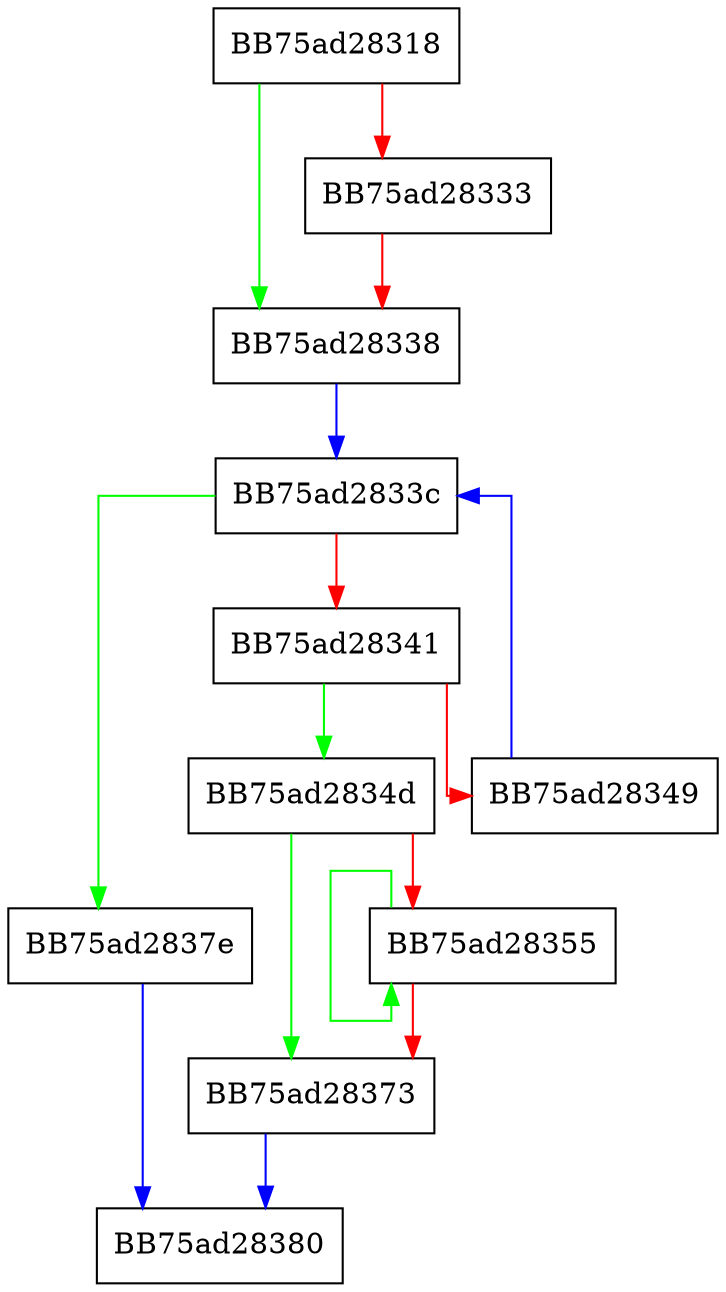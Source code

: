 digraph RemoveIDFromChain {
  node [shape="box"];
  graph [splines=ortho];
  BB75ad28318 -> BB75ad28338 [color="green"];
  BB75ad28318 -> BB75ad28333 [color="red"];
  BB75ad28333 -> BB75ad28338 [color="red"];
  BB75ad28338 -> BB75ad2833c [color="blue"];
  BB75ad2833c -> BB75ad2837e [color="green"];
  BB75ad2833c -> BB75ad28341 [color="red"];
  BB75ad28341 -> BB75ad2834d [color="green"];
  BB75ad28341 -> BB75ad28349 [color="red"];
  BB75ad28349 -> BB75ad2833c [color="blue"];
  BB75ad2834d -> BB75ad28373 [color="green"];
  BB75ad2834d -> BB75ad28355 [color="red"];
  BB75ad28355 -> BB75ad28355 [color="green"];
  BB75ad28355 -> BB75ad28373 [color="red"];
  BB75ad28373 -> BB75ad28380 [color="blue"];
  BB75ad2837e -> BB75ad28380 [color="blue"];
}